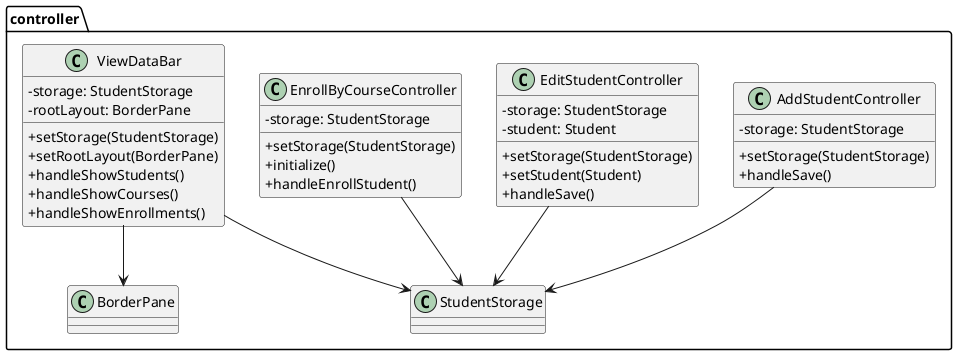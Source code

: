@startuml controller
skinparam classAttributeIconSize 0

package controller {
  class AddStudentController {
    - storage: StudentStorage
    + setStorage(StudentStorage)
    + handleSave()
  }

  class EditStudentController {
    - storage: StudentStorage
    - student: Student
    + setStorage(StudentStorage)
    + setStudent(Student)
    + handleSave()
  }

  class EnrollByCourseController {
    - storage: StudentStorage
    + setStorage(StudentStorage)
    + initialize()
    + handleEnrollStudent()
  }

  class ViewDataBar {
    - storage: StudentStorage
    - rootLayout: BorderPane
    + setStorage(StudentStorage)
    + setRootLayout(BorderPane)
    + handleShowStudents()
    + handleShowCourses()
    + handleShowEnrollments()
  }

  AddStudentController --> StudentStorage
  EditStudentController --> StudentStorage
  EnrollByCourseController --> StudentStorage
  ViewDataBar --> StudentStorage
  ViewDataBar --> BorderPane
}
@enduml